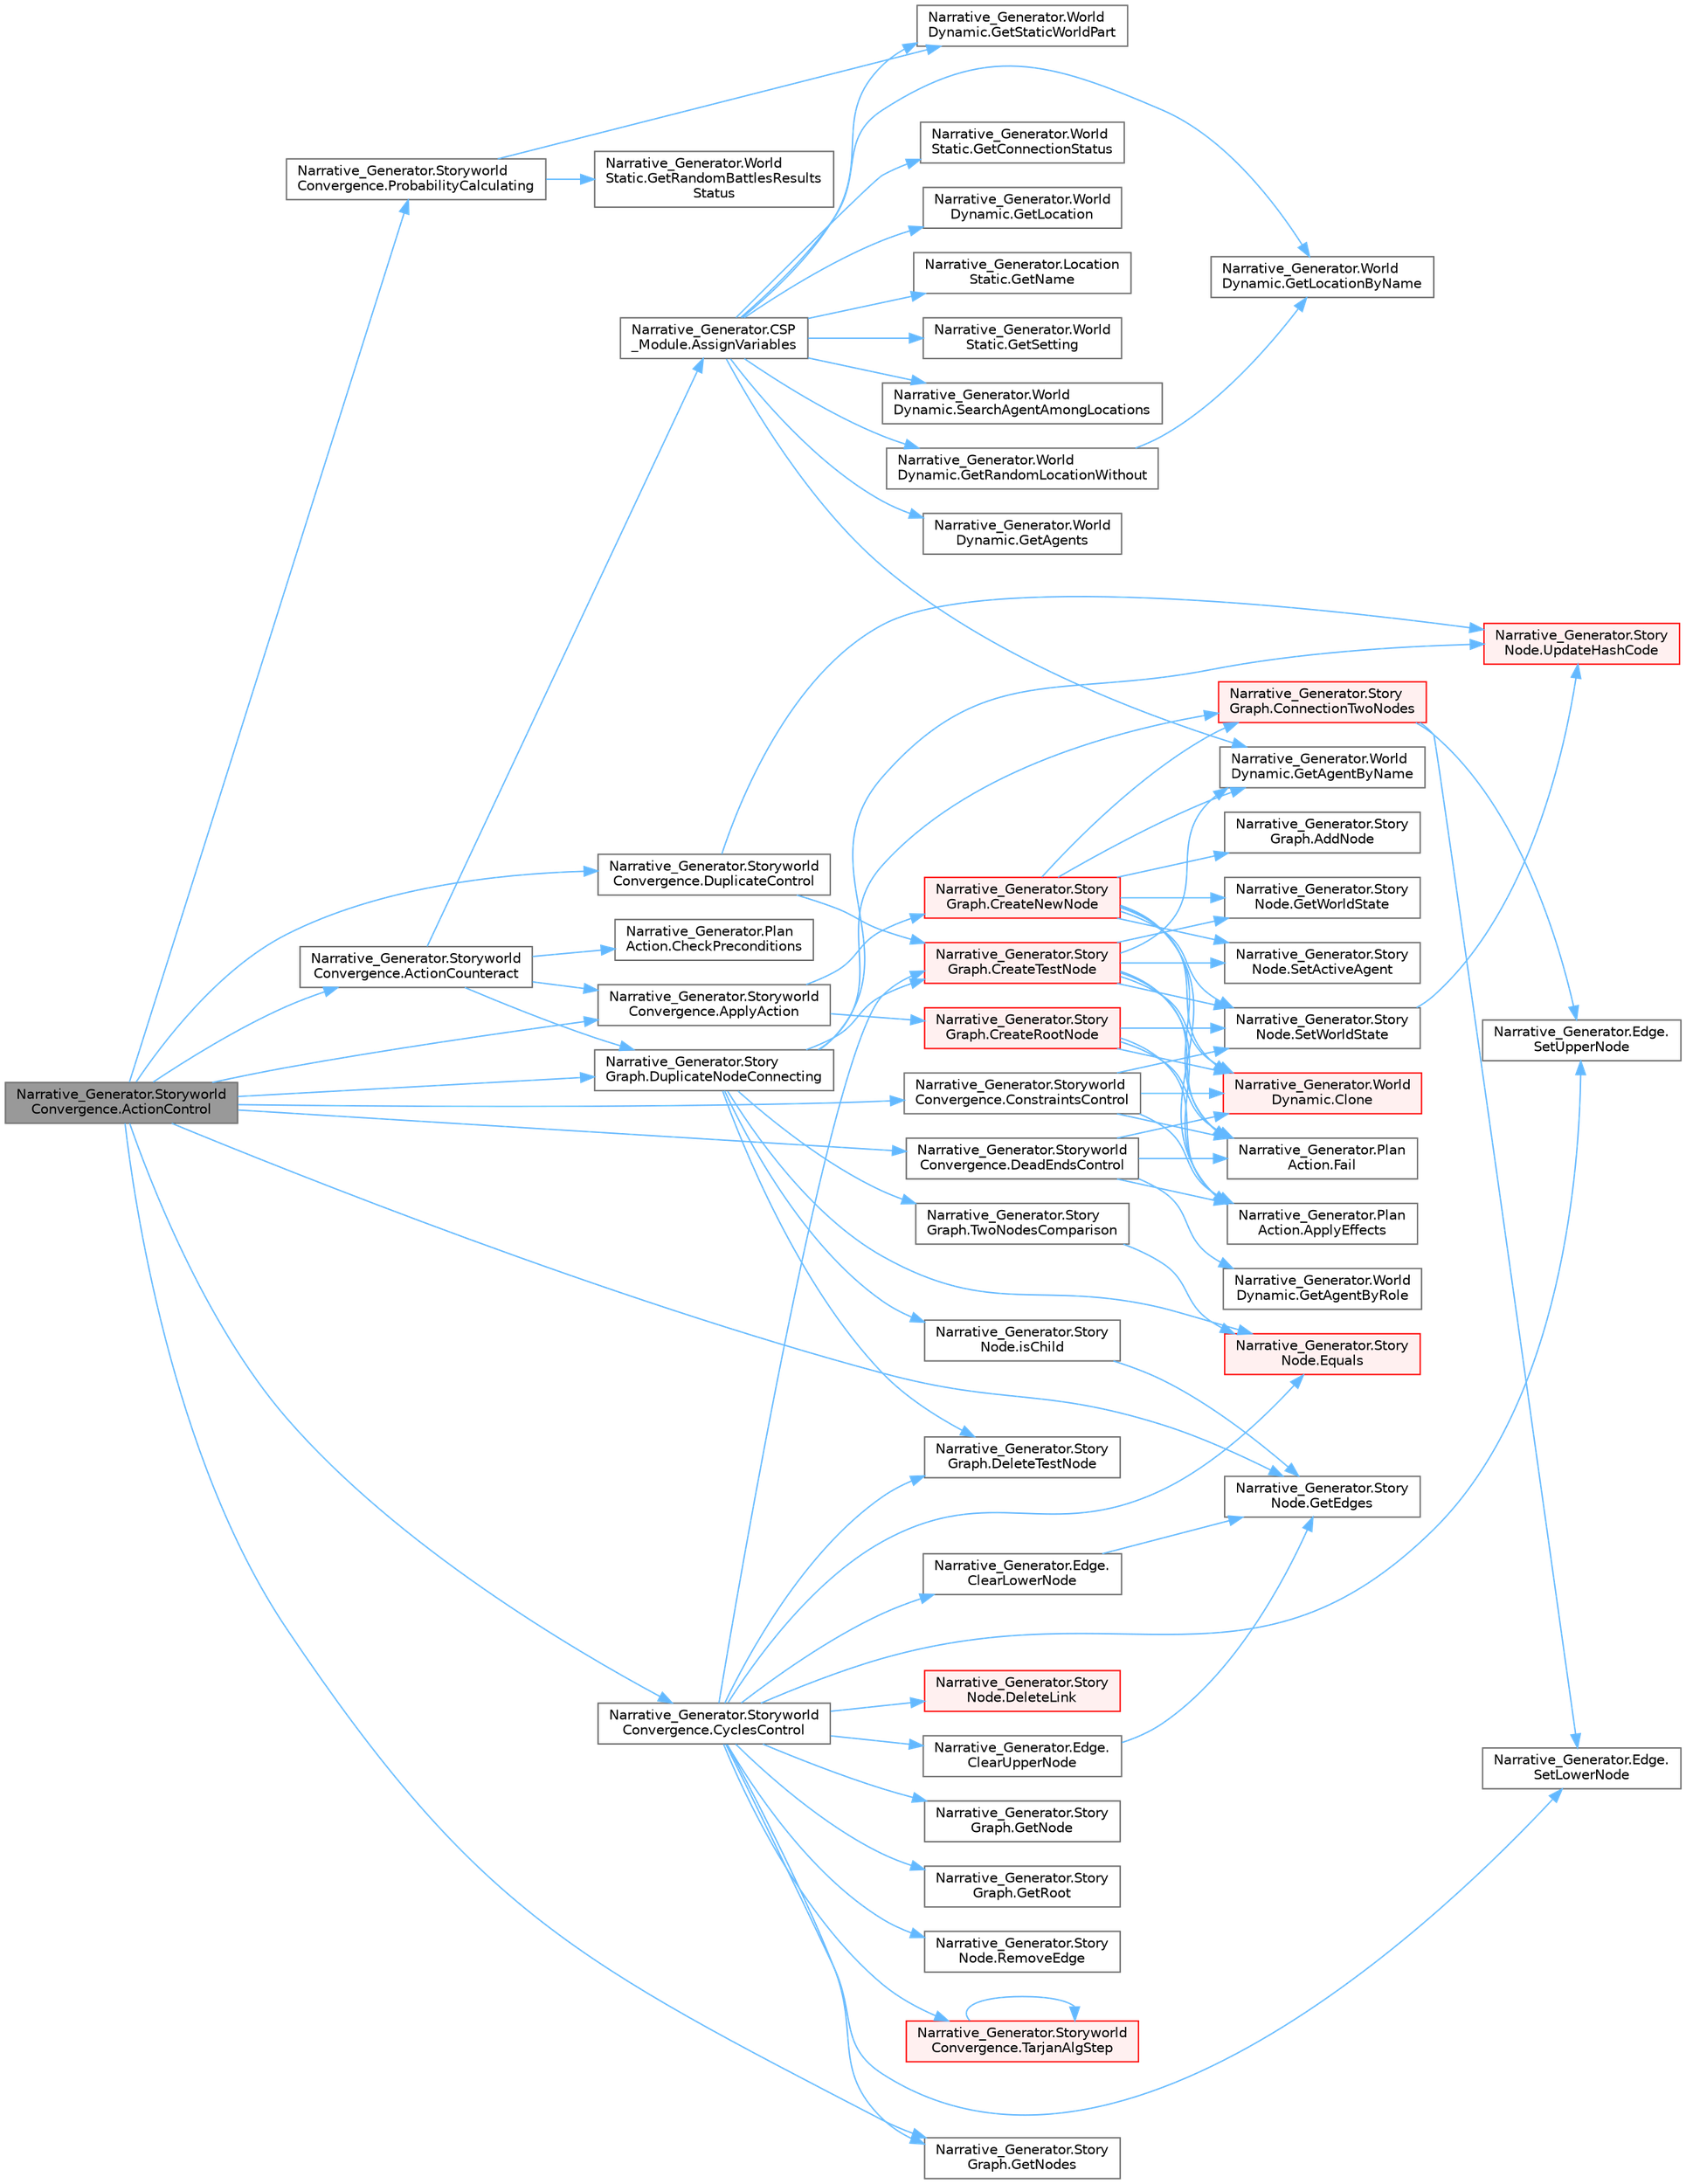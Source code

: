digraph "Narrative_Generator.StoryworldConvergence.ActionControl"
{
 // LATEX_PDF_SIZE
  bgcolor="transparent";
  edge [fontname=Helvetica,fontsize=10,labelfontname=Helvetica,labelfontsize=10];
  node [fontname=Helvetica,fontsize=10,shape=box,height=0.2,width=0.4];
  rankdir="LR";
  Node1 [label="Narrative_Generator.Storyworld\lConvergence.ActionControl",height=0.2,width=0.4,color="gray40", fillcolor="grey60", style="filled", fontcolor="black",tooltip="Checking the action for violation of the established constraints and the reachability of the goal sta..."];
  Node1 -> Node2 [color="steelblue1",style="solid"];
  Node2 [label="Narrative_Generator.Storyworld\lConvergence.ActionCounteract",height=0.2,width=0.4,color="grey40", fillcolor="white", style="filled",URL="$class_narrative___generator_1_1_storyworld_convergence.html#add86637023cb151bb7e6ec3483cd500a",tooltip="A method that implements the system's response to an action that should not be applied."];
  Node2 -> Node3 [color="steelblue1",style="solid"];
  Node3 [label="Narrative_Generator.Storyworld\lConvergence.ApplyAction",height=0.2,width=0.4,color="grey40", fillcolor="white", style="filled",URL="$class_narrative___generator_1_1_storyworld_convergence.html#a445039b4f3958e2e00953e09ed37bde9",tooltip="The probability of success of the action is calculated, and if successful, it is applied."];
  Node3 -> Node4 [color="steelblue1",style="solid"];
  Node4 [label="Narrative_Generator.Story\lGraph.CreateNewNode",height=0.2,width=0.4,color="red", fillcolor="#FFF0F0", style="filled",URL="$class_narrative___generator_1_1_story_graph.html#a7e65058643b6db885dcb604cb6b8896b",tooltip="Create a new node for the storygraph and inserts it."];
  Node4 -> Node5 [color="steelblue1",style="solid"];
  Node5 [label="Narrative_Generator.Story\lGraph.AddNode",height=0.2,width=0.4,color="grey40", fillcolor="white", style="filled",URL="$class_narrative___generator_1_1_story_graph.html#ae385d927dff633e65abe67aac889ad68",tooltip="Adds a node to the list of nodes in the story graph."];
  Node4 -> Node6 [color="steelblue1",style="solid"];
  Node6 [label="Narrative_Generator.Plan\lAction.ApplyEffects",height=0.2,width=0.4,color="grey40", fillcolor="white", style="filled",URL="$class_narrative___generator_1_1_plan_action.html#ab063bdf4f0f093c205f424cbe4523943",tooltip="An abstract method for applying changes defined by an action to the current state of the storyworld."];
  Node4 -> Node7 [color="steelblue1",style="solid"];
  Node7 [label="Narrative_Generator.World\lDynamic.Clone",height=0.2,width=0.4,color="red", fillcolor="#FFF0F0", style="filled",URL="$class_narrative___generator_1_1_world_dynamic.html#ab9b01377b7edd3dce12d65b8af313d01",tooltip="Method for cloning an WorldDynamic instance."];
  Node4 -> Node9 [color="steelblue1",style="solid"];
  Node9 [label="Narrative_Generator.Story\lGraph.ConnectionTwoNodes",height=0.2,width=0.4,color="red", fillcolor="#FFF0F0", style="filled",URL="$class_narrative___generator_1_1_story_graph.html#aac30f4c600fea31417ddf8b0243449b0",tooltip="Connects two specified nodes with an edge."];
  Node9 -> Node13 [color="steelblue1",style="solid"];
  Node13 [label="Narrative_Generator.Edge.\lSetLowerNode",height=0.2,width=0.4,color="grey40", fillcolor="white", style="filled",URL="$class_narrative___generator_1_1_edge.html#aea254584cdf3cba13fff7dec93d815d1",tooltip="This method allows assign a node to the bottom vertex of an edge (incoming, later in time)."];
  Node9 -> Node14 [color="steelblue1",style="solid"];
  Node14 [label="Narrative_Generator.Edge.\lSetUpperNode",height=0.2,width=0.4,color="grey40", fillcolor="white", style="filled",URL="$class_narrative___generator_1_1_edge.html#a333fc7e422c6c51818a933d53fcc1f37",tooltip="This method allows assign a node for the top vertex of an edge (outgoing, earlier in time)."];
  Node4 -> Node15 [color="steelblue1",style="solid"];
  Node15 [label="Narrative_Generator.Plan\lAction.Fail",height=0.2,width=0.4,color="grey40", fillcolor="white", style="filled",URL="$class_narrative___generator_1_1_plan_action.html#aeef93553ad0b2818f98f300d071894b8",tooltip="An abstract method for defining behavior if the result of an action fails."];
  Node4 -> Node16 [color="steelblue1",style="solid"];
  Node16 [label="Narrative_Generator.World\lDynamic.GetAgentByName",height=0.2,width=0.4,color="grey40", fillcolor="white", style="filled",URL="$class_narrative___generator_1_1_world_dynamic.html#a9f88b0e9a4ab518930e6041610402747",tooltip="Returns the first founded agent with the specified name."];
  Node4 -> Node17 [color="steelblue1",style="solid"];
  Node17 [label="Narrative_Generator.Story\lNode.GetWorldState",height=0.2,width=0.4,color="grey40", fillcolor="white", style="filled",URL="$class_narrative___generator_1_1_story_node.html#ab3e318148d1f96d599db8611347b42fb",tooltip="Returns the storyworld state stored by the node."];
  Node4 -> Node18 [color="steelblue1",style="solid"];
  Node18 [label="Narrative_Generator.Story\lNode.SetActiveAgent",height=0.2,width=0.4,color="grey40", fillcolor="white", style="filled",URL="$class_narrative___generator_1_1_story_node.html#a6cf0c2aad06c1b33f727908a7d49e943",tooltip="Sets the active agent to the state maintained by this node."];
  Node4 -> Node21 [color="steelblue1",style="solid"];
  Node21 [label="Narrative_Generator.Story\lNode.SetWorldState",height=0.2,width=0.4,color="grey40", fillcolor="white", style="filled",URL="$class_narrative___generator_1_1_story_node.html#afb0ce5994eb99b882177822a904566fa",tooltip="Sets the storyworld state stored by the node."];
  Node21 -> Node22 [color="steelblue1",style="solid"];
  Node22 [label="Narrative_Generator.Story\lNode.UpdateHashCode",height=0.2,width=0.4,color="red", fillcolor="#FFF0F0", style="filled",URL="$class_narrative___generator_1_1_story_node.html#a832d4cb2c049b8a65cc276ad4c504152",tooltip="Updates (refresh) the current hash code value."];
  Node3 -> Node28 [color="steelblue1",style="solid"];
  Node28 [label="Narrative_Generator.Story\lGraph.CreateRootNode",height=0.2,width=0.4,color="red", fillcolor="#FFF0F0", style="filled",URL="$class_narrative___generator_1_1_story_graph.html#af3ad0fe65d505e09b93224d002358a36",tooltip="Create a root node for the storygraph and inserts it."];
  Node28 -> Node6 [color="steelblue1",style="solid"];
  Node28 -> Node7 [color="steelblue1",style="solid"];
  Node28 -> Node15 [color="steelblue1",style="solid"];
  Node28 -> Node21 [color="steelblue1",style="solid"];
  Node2 -> Node29 [color="steelblue1",style="solid"];
  Node29 [label="Narrative_Generator.CSP\l_Module.AssignVariables",height=0.2,width=0.4,color="grey40", fillcolor="white", style="filled",URL="$class_narrative___generator_1_1_c_s_p___module.html#a004316ef422555e62376b259b9fc8e1d",tooltip="A method that assigns parameters to an action."];
  Node29 -> Node16 [color="steelblue1",style="solid"];
  Node29 -> Node30 [color="steelblue1",style="solid"];
  Node30 [label="Narrative_Generator.World\lDynamic.GetAgents",height=0.2,width=0.4,color="grey40", fillcolor="white", style="filled",URL="$class_narrative___generator_1_1_world_dynamic.html#a4ab92e373f7498899df96f08e78b83e0",tooltip="Returns a list of all agents."];
  Node29 -> Node31 [color="steelblue1",style="solid"];
  Node31 [label="Narrative_Generator.World\lStatic.GetConnectionStatus",height=0.2,width=0.4,color="grey40", fillcolor="white", style="filled",URL="$class_narrative___generator_1_1_world_static.html#a9065e3f9e575c62cd237a9cf9078ba38",tooltip="Returns information about whether the rule about the presence of paths (connections) between location..."];
  Node29 -> Node32 [color="steelblue1",style="solid"];
  Node32 [label="Narrative_Generator.World\lDynamic.GetLocation",height=0.2,width=0.4,color="grey40", fillcolor="white", style="filled",URL="$class_narrative___generator_1_1_world_dynamic.html#a08a6971e9e037b7bc26cb07ed4bc7a4f",tooltip="Returns a location from the list of locations if the key (the static part of the location state) matc..."];
  Node29 -> Node33 [color="steelblue1",style="solid"];
  Node33 [label="Narrative_Generator.World\lDynamic.GetLocationByName",height=0.2,width=0.4,color="grey40", fillcolor="white", style="filled",URL="$class_narrative___generator_1_1_world_dynamic.html#a43619eb102a56e16a22a5aa5d5b7c1b0",tooltip="Returns a location from the list of locations if the specified name matches the name of the location."];
  Node29 -> Node34 [color="steelblue1",style="solid"];
  Node34 [label="Narrative_Generator.Location\lStatic.GetName",height=0.2,width=0.4,color="grey40", fillcolor="white", style="filled",URL="$class_narrative___generator_1_1_location_static.html#a3a196080501e30adb03f127eba710d47",tooltip="Method that returns the name of the location."];
  Node29 -> Node35 [color="steelblue1",style="solid"];
  Node35 [label="Narrative_Generator.World\lDynamic.GetRandomLocationWithout",height=0.2,width=0.4,color="grey40", fillcolor="white", style="filled",URL="$class_narrative___generator_1_1_world_dynamic.html#a3d555bba82cd7d78d3656e0ca2d9cd10",tooltip="A method that returns a random location, excluding the specified one."];
  Node35 -> Node33 [color="steelblue1",style="solid"];
  Node29 -> Node36 [color="steelblue1",style="solid"];
  Node36 [label="Narrative_Generator.World\lStatic.GetSetting",height=0.2,width=0.4,color="grey40", fillcolor="white", style="filled",URL="$class_narrative___generator_1_1_world_static.html#ad19d52cc2e6443e1d79d6edbd5eef9ea",tooltip="Returns information about the current setting."];
  Node29 -> Node37 [color="steelblue1",style="solid"];
  Node37 [label="Narrative_Generator.World\lDynamic.GetStaticWorldPart",height=0.2,width=0.4,color="grey40", fillcolor="white", style="filled",URL="$class_narrative___generator_1_1_world_dynamic.html#af84d5b47653c246de39ebfa7b791826a",tooltip="Returns a component with the static part of the state of this storyworld."];
  Node29 -> Node38 [color="steelblue1",style="solid"];
  Node38 [label="Narrative_Generator.World\lDynamic.SearchAgentAmongLocations",height=0.2,width=0.4,color="grey40", fillcolor="white", style="filled",URL="$class_narrative___generator_1_1_world_dynamic.html#afa3a27662c29eaa346633550fc179392",tooltip="Returns the static part (name) of the location where the searched agent is located."];
  Node2 -> Node39 [color="steelblue1",style="solid"];
  Node39 [label="Narrative_Generator.Plan\lAction.CheckPreconditions",height=0.2,width=0.4,color="grey40", fillcolor="white", style="filled",URL="$class_narrative___generator_1_1_plan_action.html#ae3d98713bc16f7aece503c8775216a26",tooltip="An abstract method that determines the fulfillment of the preconditions necessary to perform an actio..."];
  Node2 -> Node40 [color="steelblue1",style="solid"];
  Node40 [label="Narrative_Generator.Story\lGraph.DuplicateNodeConnecting",height=0.2,width=0.4,color="grey40", fillcolor="white", style="filled",URL="$class_narrative___generator_1_1_story_graph.html#a3caa66943f727fc97c6a8d255f8a0db9",tooltip="Connects two nodes if both already exist and are in the graph."];
  Node40 -> Node9 [color="steelblue1",style="solid"];
  Node40 -> Node41 [color="steelblue1",style="solid"];
  Node41 [label="Narrative_Generator.Story\lGraph.CreateTestNode",height=0.2,width=0.4,color="red", fillcolor="#FFF0F0", style="filled",URL="$class_narrative___generator_1_1_story_graph.html#aff8960e72e0b1ecad9ca63c25517c5dc",tooltip="This method creates a node with the specified parameters, which will then be deleted."];
  Node41 -> Node6 [color="steelblue1",style="solid"];
  Node41 -> Node7 [color="steelblue1",style="solid"];
  Node41 -> Node15 [color="steelblue1",style="solid"];
  Node41 -> Node16 [color="steelblue1",style="solid"];
  Node41 -> Node17 [color="steelblue1",style="solid"];
  Node41 -> Node18 [color="steelblue1",style="solid"];
  Node41 -> Node21 [color="steelblue1",style="solid"];
  Node40 -> Node42 [color="steelblue1",style="solid"];
  Node42 [label="Narrative_Generator.Story\lGraph.DeleteTestNode",height=0.2,width=0.4,color="grey40", fillcolor="white", style="filled",URL="$class_narrative___generator_1_1_story_graph.html#aebc30a1856a4cb1bef800b49ef27730c",tooltip="Delete the specified test node."];
  Node40 -> Node43 [color="steelblue1",style="solid"];
  Node43 [label="Narrative_Generator.Story\lNode.Equals",height=0.2,width=0.4,color="red", fillcolor="#FFF0F0", style="filled",URL="$class_narrative___generator_1_1_story_node.html#a0b05d9dcfa6423f4247cceba1ad62eef",tooltip="Method for comparing two StoryNode instance."];
  Node40 -> Node47 [color="steelblue1",style="solid"];
  Node47 [label="Narrative_Generator.Story\lNode.isChild",height=0.2,width=0.4,color="grey40", fillcolor="white", style="filled",URL="$class_narrative___generator_1_1_story_node.html#adf447335ba1946ef22e58f359c098a66",tooltip="Checks if this node is a child of the specified node."];
  Node47 -> Node48 [color="steelblue1",style="solid"];
  Node48 [label="Narrative_Generator.Story\lNode.GetEdges",height=0.2,width=0.4,color="grey40", fillcolor="white", style="filled",URL="$class_narrative___generator_1_1_story_node.html#a546432f24cda5eb8081df4866c781feb",tooltip="Returns a list of all edges connected to the this node."];
  Node40 -> Node49 [color="steelblue1",style="solid"];
  Node49 [label="Narrative_Generator.Story\lGraph.TwoNodesComparison",height=0.2,width=0.4,color="grey40", fillcolor="white", style="filled",URL="$class_narrative___generator_1_1_story_graph.html#abfe67f4625eff5dfe462e905ffa23f47",tooltip="Method for comparing two nodes with each other."];
  Node49 -> Node43 [color="steelblue1",style="solid"];
  Node40 -> Node22 [color="steelblue1",style="solid"];
  Node1 -> Node3 [color="steelblue1",style="solid"];
  Node1 -> Node50 [color="steelblue1",style="solid"];
  Node50 [label="Narrative_Generator.Storyworld\lConvergence.ConstraintsControl",height=0.2,width=0.4,color="grey40", fillcolor="white", style="filled",URL="$class_narrative___generator_1_1_storyworld_convergence.html#a65a8ae1ebd5745f372f8aec0fc879066",tooltip="Checking whether the application of an action would violate the established constraints."];
  Node50 -> Node6 [color="steelblue1",style="solid"];
  Node50 -> Node7 [color="steelblue1",style="solid"];
  Node50 -> Node15 [color="steelblue1",style="solid"];
  Node50 -> Node21 [color="steelblue1",style="solid"];
  Node1 -> Node51 [color="steelblue1",style="solid"];
  Node51 [label="Narrative_Generator.Storyworld\lConvergence.CyclesControl",height=0.2,width=0.4,color="grey40", fillcolor="white", style="filled",URL="$class_narrative___generator_1_1_storyworld_convergence.html#a8b24e6d35f950febee35af944abef896",tooltip="A method that checks whether the effects of the action under test will cause cycles in the graph."];
  Node51 -> Node52 [color="steelblue1",style="solid"];
  Node52 [label="Narrative_Generator.Edge.\lClearLowerNode",height=0.2,width=0.4,color="grey40", fillcolor="white", style="filled",URL="$class_narrative___generator_1_1_edge.html#abe257059d754af7ce9b85e25c8de6c8c",tooltip="This method clears the bottom vertex of an edge from a connected node."];
  Node52 -> Node48 [color="steelblue1",style="solid"];
  Node51 -> Node53 [color="steelblue1",style="solid"];
  Node53 [label="Narrative_Generator.Edge.\lClearUpperNode",height=0.2,width=0.4,color="grey40", fillcolor="white", style="filled",URL="$class_narrative___generator_1_1_edge.html#ac4df3c6f37a68162ce9f1feaf7aed164",tooltip="This method clears the top vertex of an edge from a connected node."];
  Node53 -> Node48 [color="steelblue1",style="solid"];
  Node51 -> Node41 [color="steelblue1",style="solid"];
  Node51 -> Node54 [color="steelblue1",style="solid"];
  Node54 [label="Narrative_Generator.Story\lNode.DeleteLink",height=0.2,width=0.4,color="red", fillcolor="#FFF0F0", style="filled",URL="$class_narrative___generator_1_1_story_node.html#add2f3d956c15eba37d8024ae708bb86f",tooltip="If the specified node is among the list of nodes linked with this node, then the link will be deleted..."];
  Node51 -> Node42 [color="steelblue1",style="solid"];
  Node51 -> Node43 [color="steelblue1",style="solid"];
  Node51 -> Node56 [color="steelblue1",style="solid"];
  Node56 [label="Narrative_Generator.Story\lGraph.GetNode",height=0.2,width=0.4,color="grey40", fillcolor="white", style="filled",URL="$class_narrative___generator_1_1_story_graph.html#aa2c2f7846cf71a52d3f669407a12d1c4",tooltip="Returns the specified node from the storygraph."];
  Node51 -> Node57 [color="steelblue1",style="solid"];
  Node57 [label="Narrative_Generator.Story\lGraph.GetNodes",height=0.2,width=0.4,color="grey40", fillcolor="white", style="filled",URL="$class_narrative___generator_1_1_story_graph.html#a87cf32c4d674ebd68744e77652666b57",tooltip="Returns a list of nodes in the storygraph."];
  Node51 -> Node58 [color="steelblue1",style="solid"];
  Node58 [label="Narrative_Generator.Story\lGraph.GetRoot",height=0.2,width=0.4,color="grey40", fillcolor="white", style="filled",URL="$class_narrative___generator_1_1_story_graph.html#a3100813aee5d85fa50becce42ddf5e8e",tooltip="Returns the root node of the storygraph."];
  Node51 -> Node59 [color="steelblue1",style="solid"];
  Node59 [label="Narrative_Generator.Story\lNode.RemoveEdge",height=0.2,width=0.4,color="grey40", fillcolor="white", style="filled",URL="$class_narrative___generator_1_1_story_node.html#a92e61e0d5774d9f75f2812c89540a2ad",tooltip="Removes the specified edge from the list of all edges connected to the this node."];
  Node51 -> Node13 [color="steelblue1",style="solid"];
  Node51 -> Node14 [color="steelblue1",style="solid"];
  Node51 -> Node60 [color="steelblue1",style="solid"];
  Node60 [label="Narrative_Generator.Storyworld\lConvergence.TarjanAlgStep",height=0.2,width=0.4,color="red", fillcolor="#FFF0F0", style="filled",URL="$class_narrative___generator_1_1_storyworld_convergence.html#afd7eff6c34ea2d8177b40b45ed9efb10",tooltip="A method that implements an algorithm that checks for the presence of a cycle in a graph."];
  Node60 -> Node60 [color="steelblue1",style="solid"];
  Node1 -> Node62 [color="steelblue1",style="solid"];
  Node62 [label="Narrative_Generator.Storyworld\lConvergence.DeadEndsControl",height=0.2,width=0.4,color="grey40", fillcolor="white", style="filled",URL="$class_narrative___generator_1_1_storyworld_convergence.html#ab2470de3ef2f8ecb825831da3a80b68d",tooltip="A method that checks whether the effects of the action under test will result in a dead end in the gr..."];
  Node62 -> Node6 [color="steelblue1",style="solid"];
  Node62 -> Node7 [color="steelblue1",style="solid"];
  Node62 -> Node15 [color="steelblue1",style="solid"];
  Node62 -> Node63 [color="steelblue1",style="solid"];
  Node63 [label="Narrative_Generator.World\lDynamic.GetAgentByRole",height=0.2,width=0.4,color="grey40", fillcolor="white", style="filled",URL="$class_narrative___generator_1_1_world_dynamic.html#a0514a97e9b85397137dd80125581cf61",tooltip="Returns the first founded agent with the specified role."];
  Node1 -> Node64 [color="steelblue1",style="solid"];
  Node64 [label="Narrative_Generator.Storyworld\lConvergence.DuplicateControl",height=0.2,width=0.4,color="grey40", fillcolor="white", style="filled",URL="$class_narrative___generator_1_1_storyworld_convergence.html#a9fd047254836b0bec4a91f9cd06c9683",tooltip="A method that checks whether the effects of the checked action will lead to the creation of a node th..."];
  Node64 -> Node41 [color="steelblue1",style="solid"];
  Node64 -> Node22 [color="steelblue1",style="solid"];
  Node1 -> Node40 [color="steelblue1",style="solid"];
  Node1 -> Node48 [color="steelblue1",style="solid"];
  Node1 -> Node57 [color="steelblue1",style="solid"];
  Node1 -> Node65 [color="steelblue1",style="solid"];
  Node65 [label="Narrative_Generator.Storyworld\lConvergence.ProbabilityCalculating",height=0.2,width=0.4,color="grey40", fillcolor="white", style="filled",URL="$class_narrative___generator_1_1_storyworld_convergence.html#a0fbb8997af07668c9a8962276c53ab92",tooltip="Calculation of the probability of success of the action."];
  Node65 -> Node66 [color="steelblue1",style="solid"];
  Node66 [label="Narrative_Generator.World\lStatic.GetRandomBattlesResults\lStatus",height=0.2,width=0.4,color="grey40", fillcolor="white", style="filled",URL="$class_narrative___generator_1_1_world_static.html#a039920810c5811c6fbb78a49306d7c12",tooltip="Returns information about whether the rule about random battle results is enabled or not."];
  Node65 -> Node37 [color="steelblue1",style="solid"];
}
